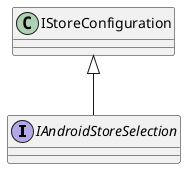 @startuml
interface IAndroidStoreSelection {
}
IStoreConfiguration <|-- IAndroidStoreSelection
@enduml
